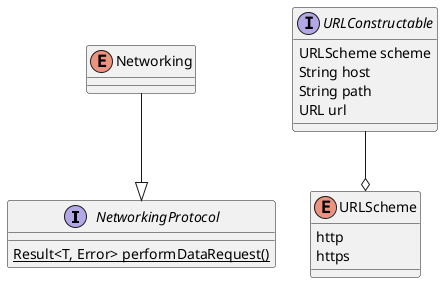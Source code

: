 @startuml ClassDiagram

interface NetworkingProtocol {
    {static} Result<T, Error> performDataRequest()
}

enum Networking

Networking --|> NetworkingProtocol

enum URLScheme {
    http
    https
}

interface URLConstructable {
    URLScheme scheme
    String host
    String path
    URL url
}

URLConstructable --o URLScheme

@enduml